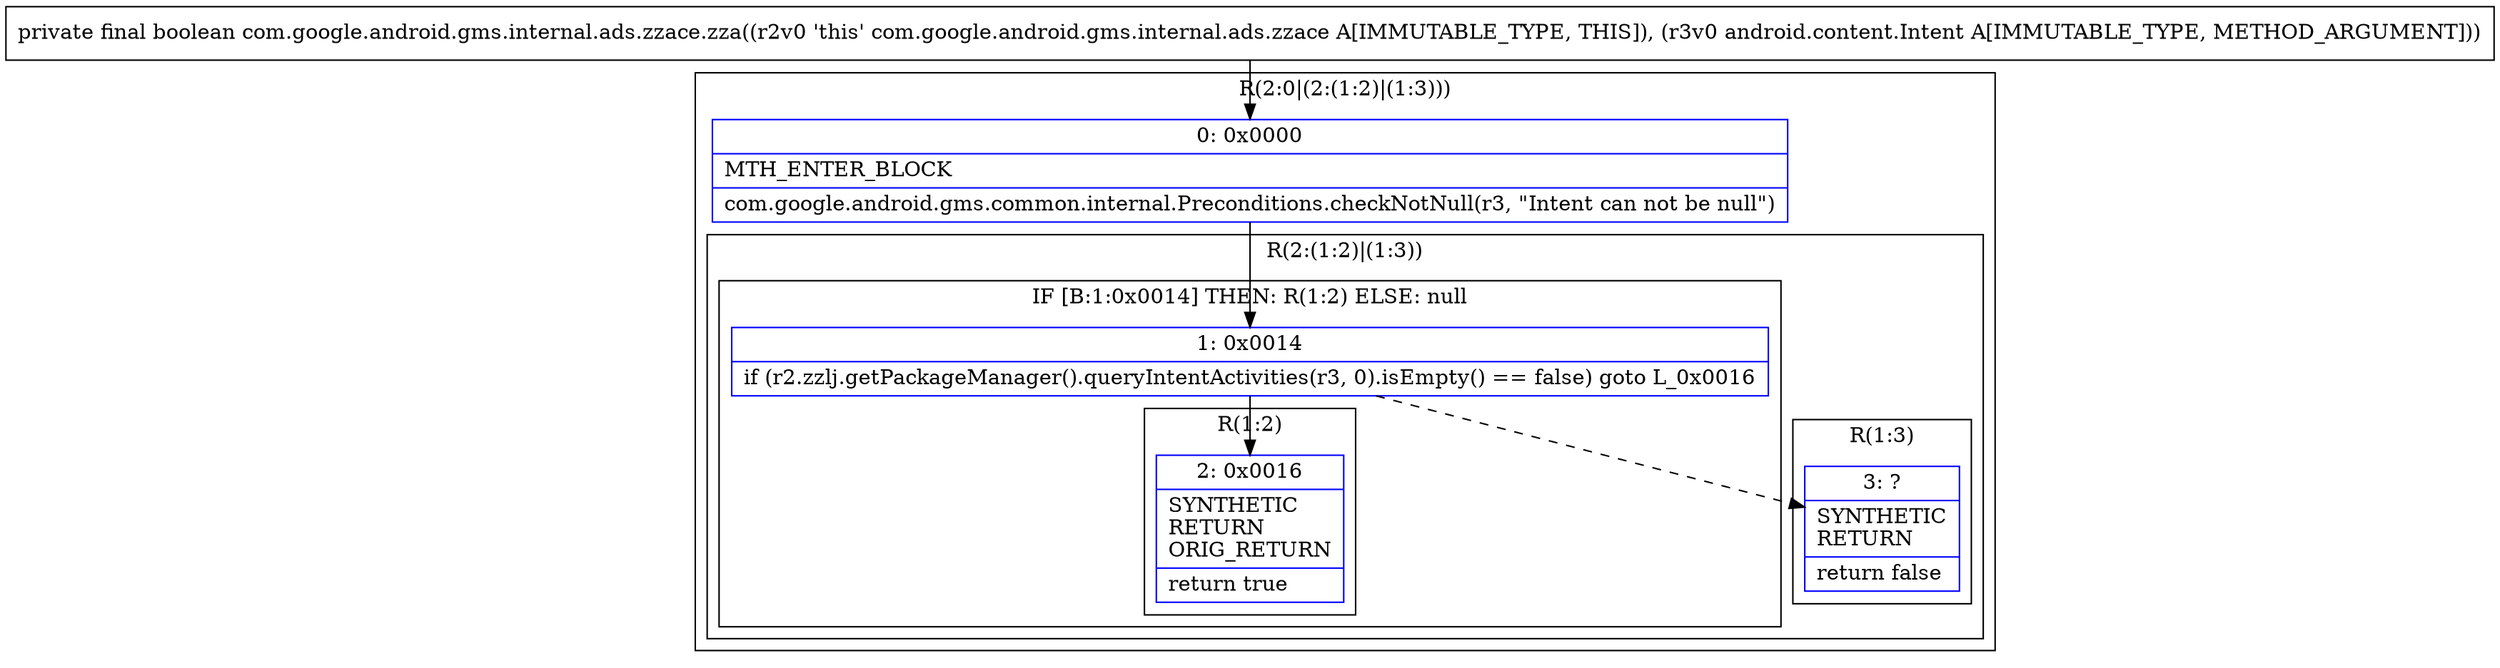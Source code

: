 digraph "CFG forcom.google.android.gms.internal.ads.zzace.zza(Landroid\/content\/Intent;)Z" {
subgraph cluster_Region_1398578851 {
label = "R(2:0|(2:(1:2)|(1:3)))";
node [shape=record,color=blue];
Node_0 [shape=record,label="{0\:\ 0x0000|MTH_ENTER_BLOCK\l|com.google.android.gms.common.internal.Preconditions.checkNotNull(r3, \"Intent can not be null\")\l}"];
subgraph cluster_Region_1819719404 {
label = "R(2:(1:2)|(1:3))";
node [shape=record,color=blue];
subgraph cluster_IfRegion_554313285 {
label = "IF [B:1:0x0014] THEN: R(1:2) ELSE: null";
node [shape=record,color=blue];
Node_1 [shape=record,label="{1\:\ 0x0014|if (r2.zzlj.getPackageManager().queryIntentActivities(r3, 0).isEmpty() == false) goto L_0x0016\l}"];
subgraph cluster_Region_1974549174 {
label = "R(1:2)";
node [shape=record,color=blue];
Node_2 [shape=record,label="{2\:\ 0x0016|SYNTHETIC\lRETURN\lORIG_RETURN\l|return true\l}"];
}
}
subgraph cluster_Region_1110379301 {
label = "R(1:3)";
node [shape=record,color=blue];
Node_3 [shape=record,label="{3\:\ ?|SYNTHETIC\lRETURN\l|return false\l}"];
}
}
}
MethodNode[shape=record,label="{private final boolean com.google.android.gms.internal.ads.zzace.zza((r2v0 'this' com.google.android.gms.internal.ads.zzace A[IMMUTABLE_TYPE, THIS]), (r3v0 android.content.Intent A[IMMUTABLE_TYPE, METHOD_ARGUMENT])) }"];
MethodNode -> Node_0;
Node_0 -> Node_1;
Node_1 -> Node_2;
Node_1 -> Node_3[style=dashed];
}

